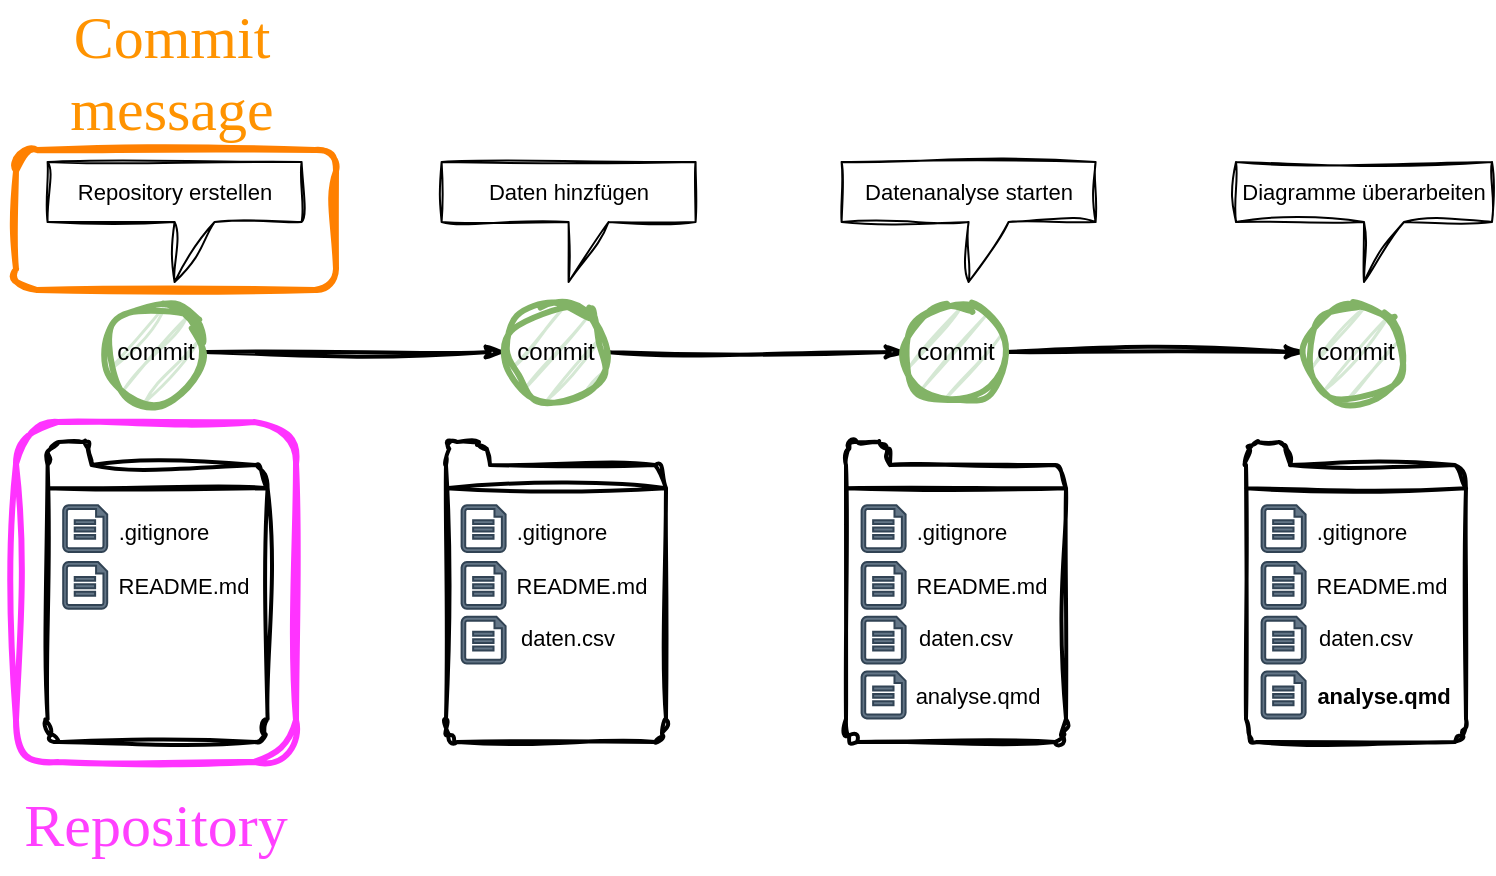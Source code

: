 <mxfile version="24.7.17">
  <diagram name="Page-1" id="yMOp3txGU8GjzoFIvgic">
    <mxGraphModel dx="1026" dy="688" grid="1" gridSize="10" guides="1" tooltips="1" connect="1" arrows="1" fold="1" page="1" pageScale="1" pageWidth="827" pageHeight="1169" math="0" shadow="0">
      <root>
        <mxCell id="0" />
        <mxCell id="1" parent="0" />
        <mxCell id="ukLrMctXmGFwFIPji665-95" style="edgeStyle=orthogonalEdgeStyle;shape=connector;rounded=0;orthogonalLoop=1;jettySize=auto;html=1;entryX=0;entryY=0.5;entryDx=0;entryDy=0;strokeColor=default;strokeWidth=2;align=center;verticalAlign=middle;fontFamily=Helvetica;fontSize=11;fontColor=default;labelBackgroundColor=default;endArrow=classicThin;endFill=1;startArrow=none;startFill=0;sketch=1;curveFitting=1;jiggle=2;" edge="1" parent="1" source="Krd_W6XfxrQ1XzyGEe3o-1" target="Krd_W6XfxrQ1XzyGEe3o-2">
          <mxGeometry relative="1" as="geometry" />
        </mxCell>
        <mxCell id="Krd_W6XfxrQ1XzyGEe3o-1" value="commit" style="ellipse;whiteSpace=wrap;html=1;fillColor=#d5e8d4;strokeColor=#82b366;strokeWidth=3;sketch=1;curveFitting=1;jiggle=2;" parent="1" vertex="1">
          <mxGeometry x="75" y="160" width="50" height="50" as="geometry" />
        </mxCell>
        <mxCell id="ukLrMctXmGFwFIPji665-97" style="edgeStyle=orthogonalEdgeStyle;shape=connector;rounded=0;sketch=1;jiggle=2;curveFitting=1;orthogonalLoop=1;jettySize=auto;html=1;entryX=0;entryY=0.5;entryDx=0;entryDy=0;strokeColor=default;strokeWidth=2;align=center;verticalAlign=middle;fontFamily=Helvetica;fontSize=11;fontColor=default;labelBackgroundColor=default;startArrow=none;startFill=0;endArrow=classicThin;endFill=1;" edge="1" parent="1" source="Krd_W6XfxrQ1XzyGEe3o-2" target="Krd_W6XfxrQ1XzyGEe3o-3">
          <mxGeometry relative="1" as="geometry" />
        </mxCell>
        <mxCell id="Krd_W6XfxrQ1XzyGEe3o-2" value="&lt;div&gt;commit&lt;/div&gt;" style="ellipse;whiteSpace=wrap;html=1;fillColor=#d5e8d4;strokeColor=#82b366;strokeWidth=3;sketch=1;curveFitting=1;jiggle=2;" parent="1" vertex="1">
          <mxGeometry x="275" y="160" width="50" height="50" as="geometry" />
        </mxCell>
        <mxCell id="ukLrMctXmGFwFIPji665-98" style="edgeStyle=orthogonalEdgeStyle;shape=connector;rounded=0;sketch=1;jiggle=2;curveFitting=1;orthogonalLoop=1;jettySize=auto;html=1;entryX=0;entryY=0.5;entryDx=0;entryDy=0;strokeColor=default;strokeWidth=2;align=center;verticalAlign=middle;fontFamily=Helvetica;fontSize=11;fontColor=default;labelBackgroundColor=default;startArrow=none;startFill=0;endArrow=classicThin;endFill=1;" edge="1" parent="1" source="Krd_W6XfxrQ1XzyGEe3o-3" target="Krd_W6XfxrQ1XzyGEe3o-4">
          <mxGeometry relative="1" as="geometry" />
        </mxCell>
        <mxCell id="Krd_W6XfxrQ1XzyGEe3o-3" value="commit" style="ellipse;whiteSpace=wrap;html=1;fillColor=#d5e8d4;strokeColor=#82b366;strokeWidth=3;sketch=1;curveFitting=1;jiggle=2;" parent="1" vertex="1">
          <mxGeometry x="475" y="160" width="50" height="50" as="geometry" />
        </mxCell>
        <mxCell id="Krd_W6XfxrQ1XzyGEe3o-4" value="&lt;div&gt;commit&lt;/div&gt;" style="ellipse;whiteSpace=wrap;html=1;fillColor=#d5e8d4;strokeColor=#82b366;strokeWidth=3;sketch=1;curveFitting=1;jiggle=2;" parent="1" vertex="1">
          <mxGeometry x="675" y="160" width="50" height="50" as="geometry" />
        </mxCell>
        <mxCell id="ukLrMctXmGFwFIPji665-53" value="" style="html=1;verticalLabelPosition=bottom;align=center;labelBackgroundColor=#ffffff;verticalAlign=top;strokeWidth=2;shadow=0;dashed=0;shape=mxgraph.ios7.icons.folder;fontFamily=Helvetica;fontSize=11;sketch=1;curveFitting=1;jiggle=2;" vertex="1" parent="1">
          <mxGeometry x="45.8" y="230" width="110" height="150" as="geometry" />
        </mxCell>
        <mxCell id="ukLrMctXmGFwFIPji665-54" value=".gitignore" style="text;html=1;align=center;verticalAlign=middle;whiteSpace=wrap;rounded=0;fontFamily=Helvetica;fontSize=11;fontColor=default;labelBackgroundColor=default;" vertex="1" parent="1">
          <mxGeometry x="73.6" y="260" width="60" height="30" as="geometry" />
        </mxCell>
        <mxCell id="ukLrMctXmGFwFIPji665-55" value="&lt;div&gt;README.md&lt;/div&gt;" style="text;html=1;align=center;verticalAlign=middle;whiteSpace=wrap;rounded=0;fontFamily=Helvetica;fontSize=11;fontColor=default;labelBackgroundColor=default;" vertex="1" parent="1">
          <mxGeometry x="83.8" y="286.7" width="60" height="30" as="geometry" />
        </mxCell>
        <mxCell id="ukLrMctXmGFwFIPji665-56" value="" style="sketch=0;aspect=fixed;pointerEvents=1;shadow=0;dashed=0;html=1;strokeColor=#314354;labelPosition=center;verticalLabelPosition=bottom;verticalAlign=top;align=center;fillColor=#647687;shape=mxgraph.azure.file;fontFamily=Helvetica;fontSize=11;fontColor=#ffffff;labelBackgroundColor=default;" vertex="1" parent="1">
          <mxGeometry x="53.6" y="261.59" width="22" height="23.41" as="geometry" />
        </mxCell>
        <mxCell id="ukLrMctXmGFwFIPji665-57" value="" style="sketch=0;aspect=fixed;pointerEvents=1;shadow=0;dashed=0;html=1;strokeColor=#314354;labelPosition=center;verticalLabelPosition=bottom;verticalAlign=top;align=center;fillColor=#647687;shape=mxgraph.azure.file;fontFamily=Helvetica;fontSize=11;fontColor=#ffffff;labelBackgroundColor=default;" vertex="1" parent="1">
          <mxGeometry x="53.6" y="290" width="22" height="23.4" as="geometry" />
        </mxCell>
        <mxCell id="ukLrMctXmGFwFIPji665-62" value="" style="html=1;verticalLabelPosition=bottom;align=center;labelBackgroundColor=#ffffff;verticalAlign=top;strokeWidth=2;shadow=0;dashed=0;shape=mxgraph.ios7.icons.folder;fontFamily=Helvetica;fontSize=11;sketch=1;curveFitting=1;jiggle=2;" vertex="1" parent="1">
          <mxGeometry x="645" y="230" width="110" height="150" as="geometry" />
        </mxCell>
        <mxCell id="ukLrMctXmGFwFIPji665-63" value=".gitignore" style="text;html=1;align=center;verticalAlign=middle;whiteSpace=wrap;rounded=0;fontFamily=Helvetica;fontSize=11;fontColor=default;labelBackgroundColor=default;" vertex="1" parent="1">
          <mxGeometry x="672.8" y="260" width="60" height="30" as="geometry" />
        </mxCell>
        <mxCell id="ukLrMctXmGFwFIPji665-64" value="&lt;div&gt;README.md&lt;/div&gt;" style="text;html=1;align=center;verticalAlign=middle;whiteSpace=wrap;rounded=0;fontFamily=Helvetica;fontSize=11;fontColor=default;labelBackgroundColor=default;" vertex="1" parent="1">
          <mxGeometry x="683" y="286.7" width="60" height="30" as="geometry" />
        </mxCell>
        <mxCell id="ukLrMctXmGFwFIPji665-65" value="" style="sketch=0;aspect=fixed;pointerEvents=1;shadow=0;dashed=0;html=1;strokeColor=#314354;labelPosition=center;verticalLabelPosition=bottom;verticalAlign=top;align=center;fillColor=#647687;shape=mxgraph.azure.file;fontFamily=Helvetica;fontSize=11;fontColor=#ffffff;labelBackgroundColor=default;" vertex="1" parent="1">
          <mxGeometry x="652.8" y="261.59" width="22" height="23.41" as="geometry" />
        </mxCell>
        <mxCell id="ukLrMctXmGFwFIPji665-66" value="" style="sketch=0;aspect=fixed;pointerEvents=1;shadow=0;dashed=0;html=1;strokeColor=#314354;labelPosition=center;verticalLabelPosition=bottom;verticalAlign=top;align=center;fillColor=#647687;shape=mxgraph.azure.file;fontFamily=Helvetica;fontSize=11;fontColor=#ffffff;labelBackgroundColor=default;" vertex="1" parent="1">
          <mxGeometry x="652.8" y="290" width="22" height="23.4" as="geometry" />
        </mxCell>
        <mxCell id="ukLrMctXmGFwFIPji665-67" value="" style="sketch=0;aspect=fixed;pointerEvents=1;shadow=0;dashed=0;html=1;strokeColor=#314354;labelPosition=center;verticalLabelPosition=bottom;verticalAlign=top;align=center;fillColor=#647687;shape=mxgraph.azure.file;fontFamily=Helvetica;fontSize=11;fontColor=#ffffff;labelBackgroundColor=default;" vertex="1" parent="1">
          <mxGeometry x="652.8" y="317.4" width="22" height="23.4" as="geometry" />
        </mxCell>
        <mxCell id="ukLrMctXmGFwFIPji665-68" value="&lt;div&gt;daten.csv&lt;/div&gt;" style="text;html=1;align=center;verticalAlign=middle;whiteSpace=wrap;rounded=0;fontFamily=Helvetica;fontSize=11;fontColor=default;labelBackgroundColor=default;" vertex="1" parent="1">
          <mxGeometry x="674.8" y="311.5" width="60" height="33.3" as="geometry" />
        </mxCell>
        <mxCell id="ukLrMctXmGFwFIPji665-69" value="" style="sketch=0;aspect=fixed;pointerEvents=1;shadow=0;dashed=0;html=1;strokeColor=#314354;labelPosition=center;verticalLabelPosition=bottom;verticalAlign=top;align=center;fillColor=#647687;shape=mxgraph.azure.file;fontFamily=Helvetica;fontSize=11;fontColor=#ffffff;labelBackgroundColor=default;" vertex="1" parent="1">
          <mxGeometry x="652.8" y="344.8" width="22" height="23.4" as="geometry" />
        </mxCell>
        <mxCell id="ukLrMctXmGFwFIPji665-70" value="&lt;div&gt;analyse.qmd&lt;/div&gt;" style="text;html=1;align=center;verticalAlign=middle;whiteSpace=wrap;rounded=0;fontFamily=Helvetica;fontSize=11;fontColor=default;labelBackgroundColor=default;fontStyle=1" vertex="1" parent="1">
          <mxGeometry x="684" y="339.85" width="60" height="33.3" as="geometry" />
        </mxCell>
        <mxCell id="ukLrMctXmGFwFIPji665-71" value="" style="html=1;verticalLabelPosition=bottom;align=center;labelBackgroundColor=#ffffff;verticalAlign=top;strokeWidth=2;shadow=0;dashed=0;shape=mxgraph.ios7.icons.folder;fontFamily=Helvetica;fontSize=11;sketch=1;curveFitting=1;jiggle=2;" vertex="1" parent="1">
          <mxGeometry x="445" y="230" width="110" height="150" as="geometry" />
        </mxCell>
        <mxCell id="ukLrMctXmGFwFIPji665-72" value=".gitignore" style="text;html=1;align=center;verticalAlign=middle;whiteSpace=wrap;rounded=0;fontFamily=Helvetica;fontSize=11;fontColor=default;labelBackgroundColor=default;" vertex="1" parent="1">
          <mxGeometry x="472.8" y="260" width="60" height="30" as="geometry" />
        </mxCell>
        <mxCell id="ukLrMctXmGFwFIPji665-73" value="&lt;div&gt;README.md&lt;/div&gt;" style="text;html=1;align=center;verticalAlign=middle;whiteSpace=wrap;rounded=0;fontFamily=Helvetica;fontSize=11;fontColor=default;labelBackgroundColor=default;" vertex="1" parent="1">
          <mxGeometry x="483" y="286.7" width="60" height="30" as="geometry" />
        </mxCell>
        <mxCell id="ukLrMctXmGFwFIPji665-74" value="" style="sketch=0;aspect=fixed;pointerEvents=1;shadow=0;dashed=0;html=1;strokeColor=#314354;labelPosition=center;verticalLabelPosition=bottom;verticalAlign=top;align=center;fillColor=#647687;shape=mxgraph.azure.file;fontFamily=Helvetica;fontSize=11;fontColor=#ffffff;labelBackgroundColor=default;" vertex="1" parent="1">
          <mxGeometry x="452.8" y="261.59" width="22" height="23.41" as="geometry" />
        </mxCell>
        <mxCell id="ukLrMctXmGFwFIPji665-75" value="" style="sketch=0;aspect=fixed;pointerEvents=1;shadow=0;dashed=0;html=1;strokeColor=#314354;labelPosition=center;verticalLabelPosition=bottom;verticalAlign=top;align=center;fillColor=#647687;shape=mxgraph.azure.file;fontFamily=Helvetica;fontSize=11;fontColor=#ffffff;labelBackgroundColor=default;" vertex="1" parent="1">
          <mxGeometry x="452.8" y="290" width="22" height="23.4" as="geometry" />
        </mxCell>
        <mxCell id="ukLrMctXmGFwFIPji665-76" value="" style="sketch=0;aspect=fixed;pointerEvents=1;shadow=0;dashed=0;html=1;strokeColor=#314354;labelPosition=center;verticalLabelPosition=bottom;verticalAlign=top;align=center;fillColor=#647687;shape=mxgraph.azure.file;fontFamily=Helvetica;fontSize=11;fontColor=#ffffff;labelBackgroundColor=default;" vertex="1" parent="1">
          <mxGeometry x="452.8" y="317.4" width="22" height="23.4" as="geometry" />
        </mxCell>
        <mxCell id="ukLrMctXmGFwFIPji665-77" value="&lt;div&gt;daten.csv&lt;/div&gt;" style="text;html=1;align=center;verticalAlign=middle;whiteSpace=wrap;rounded=0;fontFamily=Helvetica;fontSize=11;fontColor=default;labelBackgroundColor=default;" vertex="1" parent="1">
          <mxGeometry x="474.8" y="311.5" width="60" height="33.3" as="geometry" />
        </mxCell>
        <mxCell id="ukLrMctXmGFwFIPji665-78" value="" style="sketch=0;aspect=fixed;pointerEvents=1;shadow=0;dashed=0;html=1;strokeColor=#314354;labelPosition=center;verticalLabelPosition=bottom;verticalAlign=top;align=center;fillColor=#647687;shape=mxgraph.azure.file;fontFamily=Helvetica;fontSize=11;fontColor=#ffffff;labelBackgroundColor=default;" vertex="1" parent="1">
          <mxGeometry x="452.8" y="344.8" width="22" height="23.4" as="geometry" />
        </mxCell>
        <mxCell id="ukLrMctXmGFwFIPji665-79" value="&lt;div&gt;analyse.qmd&lt;/div&gt;" style="text;html=1;align=center;verticalAlign=middle;whiteSpace=wrap;rounded=0;fontFamily=Helvetica;fontSize=11;fontColor=default;labelBackgroundColor=default;fontStyle=0" vertex="1" parent="1">
          <mxGeometry x="481" y="339.85" width="60" height="33.3" as="geometry" />
        </mxCell>
        <mxCell id="ukLrMctXmGFwFIPji665-80" value="" style="html=1;verticalLabelPosition=bottom;align=center;labelBackgroundColor=#ffffff;verticalAlign=top;strokeWidth=2;shadow=0;dashed=0;shape=mxgraph.ios7.icons.folder;fontFamily=Helvetica;fontSize=11;sketch=1;curveFitting=1;jiggle=2;" vertex="1" parent="1">
          <mxGeometry x="245" y="230" width="110" height="150" as="geometry" />
        </mxCell>
        <mxCell id="ukLrMctXmGFwFIPji665-81" value=".gitignore" style="text;html=1;align=center;verticalAlign=middle;whiteSpace=wrap;rounded=0;fontFamily=Helvetica;fontSize=11;fontColor=default;labelBackgroundColor=default;" vertex="1" parent="1">
          <mxGeometry x="272.8" y="260" width="60" height="30" as="geometry" />
        </mxCell>
        <mxCell id="ukLrMctXmGFwFIPji665-82" value="&lt;div&gt;README.md&lt;/div&gt;" style="text;html=1;align=center;verticalAlign=middle;whiteSpace=wrap;rounded=0;fontFamily=Helvetica;fontSize=11;fontColor=default;labelBackgroundColor=default;" vertex="1" parent="1">
          <mxGeometry x="283" y="286.7" width="60" height="30" as="geometry" />
        </mxCell>
        <mxCell id="ukLrMctXmGFwFIPji665-83" value="" style="sketch=0;aspect=fixed;pointerEvents=1;shadow=0;dashed=0;html=1;strokeColor=#314354;labelPosition=center;verticalLabelPosition=bottom;verticalAlign=top;align=center;fillColor=#647687;shape=mxgraph.azure.file;fontFamily=Helvetica;fontSize=11;fontColor=#ffffff;labelBackgroundColor=default;" vertex="1" parent="1">
          <mxGeometry x="252.8" y="261.59" width="22" height="23.41" as="geometry" />
        </mxCell>
        <mxCell id="ukLrMctXmGFwFIPji665-84" value="" style="sketch=0;aspect=fixed;pointerEvents=1;shadow=0;dashed=0;html=1;strokeColor=#314354;labelPosition=center;verticalLabelPosition=bottom;verticalAlign=top;align=center;fillColor=#647687;shape=mxgraph.azure.file;fontFamily=Helvetica;fontSize=11;fontColor=#ffffff;labelBackgroundColor=default;" vertex="1" parent="1">
          <mxGeometry x="252.8" y="290" width="22" height="23.4" as="geometry" />
        </mxCell>
        <mxCell id="ukLrMctXmGFwFIPji665-85" value="" style="sketch=0;aspect=fixed;pointerEvents=1;shadow=0;dashed=0;html=1;strokeColor=#314354;labelPosition=center;verticalLabelPosition=bottom;verticalAlign=top;align=center;fillColor=#647687;shape=mxgraph.azure.file;fontFamily=Helvetica;fontSize=11;fontColor=#ffffff;labelBackgroundColor=default;" vertex="1" parent="1">
          <mxGeometry x="252.8" y="317.4" width="22" height="23.4" as="geometry" />
        </mxCell>
        <mxCell id="ukLrMctXmGFwFIPji665-86" value="&lt;div&gt;daten.csv&lt;/div&gt;" style="text;html=1;align=center;verticalAlign=middle;whiteSpace=wrap;rounded=0;fontFamily=Helvetica;fontSize=11;fontColor=default;labelBackgroundColor=default;" vertex="1" parent="1">
          <mxGeometry x="276.0" y="311.5" width="60" height="33.3" as="geometry" />
        </mxCell>
        <mxCell id="ukLrMctXmGFwFIPji665-88" value="" style="text;html=1;align=center;verticalAlign=middle;whiteSpace=wrap;rounded=0;fontFamily=Helvetica;fontSize=11;fontColor=default;labelBackgroundColor=default;fontStyle=0" vertex="1" parent="1">
          <mxGeometry x="281" y="339.85" width="60" height="33.3" as="geometry" />
        </mxCell>
        <mxCell id="ukLrMctXmGFwFIPji665-91" value="Repository erstellen" style="shape=callout;whiteSpace=wrap;html=1;perimeter=calloutPerimeter;fontFamily=Helvetica;fontSize=11;fontColor=default;labelBackgroundColor=default;position2=0.5;base=20;sketch=1;curveFitting=1;jiggle=2;" vertex="1" parent="1">
          <mxGeometry x="45.8" y="90" width="127" height="60" as="geometry" />
        </mxCell>
        <mxCell id="ukLrMctXmGFwFIPji665-92" value="Daten hinzfügen" style="shape=callout;whiteSpace=wrap;html=1;perimeter=calloutPerimeter;fontFamily=Helvetica;fontSize=11;fontColor=default;labelBackgroundColor=default;position2=0.5;base=20;sketch=1;curveFitting=1;jiggle=2;" vertex="1" parent="1">
          <mxGeometry x="242.8" y="90" width="127" height="60" as="geometry" />
        </mxCell>
        <mxCell id="ukLrMctXmGFwFIPji665-93" value="Datenanalyse starten" style="shape=callout;whiteSpace=wrap;html=1;perimeter=calloutPerimeter;fontFamily=Helvetica;fontSize=11;fontColor=default;labelBackgroundColor=default;position2=0.5;base=20;sketch=1;curveFitting=1;jiggle=2;" vertex="1" parent="1">
          <mxGeometry x="442.8" y="90" width="127" height="60" as="geometry" />
        </mxCell>
        <mxCell id="ukLrMctXmGFwFIPji665-94" value="Diagramme überarbeiten" style="shape=callout;whiteSpace=wrap;html=1;perimeter=calloutPerimeter;fontFamily=Helvetica;fontSize=11;fontColor=default;labelBackgroundColor=default;position2=0.5;base=20;sketch=1;curveFitting=1;jiggle=2;" vertex="1" parent="1">
          <mxGeometry x="640" y="90" width="128" height="60" as="geometry" />
        </mxCell>
        <mxCell id="ukLrMctXmGFwFIPji665-99" value="" style="rounded=1;whiteSpace=wrap;html=1;fontFamily=Helvetica;fontSize=11;fontColor=default;labelBackgroundColor=default;fillColor=none;strokeColor=#FF33FF;strokeWidth=3;sketch=1;curveFitting=1;jiggle=2;" vertex="1" parent="1">
          <mxGeometry x="30" y="220" width="140" height="170" as="geometry" />
        </mxCell>
        <mxCell id="ukLrMctXmGFwFIPji665-101" value="" style="rounded=1;whiteSpace=wrap;html=1;fontFamily=Helvetica;fontSize=11;fontColor=default;labelBackgroundColor=default;fillColor=none;strokeColor=#FF8000;strokeWidth=3;sketch=1;curveFitting=1;jiggle=2;" vertex="1" parent="1">
          <mxGeometry x="30" y="84" width="160" height="70" as="geometry" />
        </mxCell>
        <mxCell id="ukLrMctXmGFwFIPji665-102" value="Commit message" style="text;html=1;align=center;verticalAlign=middle;whiteSpace=wrap;rounded=0;fontFamily=Cabin Sketch;fontSize=30;fontColor=#ff9300;labelBackgroundColor=none;fontSource=https%3A%2F%2Ffonts.googleapis.com%2Fcss%3Ffamily%3DCabin%2BSketch;" vertex="1" parent="1">
          <mxGeometry x="30" y="20" width="156.4" height="50" as="geometry" />
        </mxCell>
        <mxCell id="ukLrMctXmGFwFIPji665-103" value="Repository" style="text;html=1;align=center;verticalAlign=middle;whiteSpace=wrap;rounded=0;fontFamily=Cabin Sketch;fontSize=30;fontColor=#ff40ff;labelBackgroundColor=none;fontSource=https%3A%2F%2Ffonts.googleapis.com%2Fcss%3Ffamily%3DCabin%2BSketch;" vertex="1" parent="1">
          <mxGeometry x="22.4" y="396" width="156.4" height="50" as="geometry" />
        </mxCell>
      </root>
    </mxGraphModel>
  </diagram>
</mxfile>
